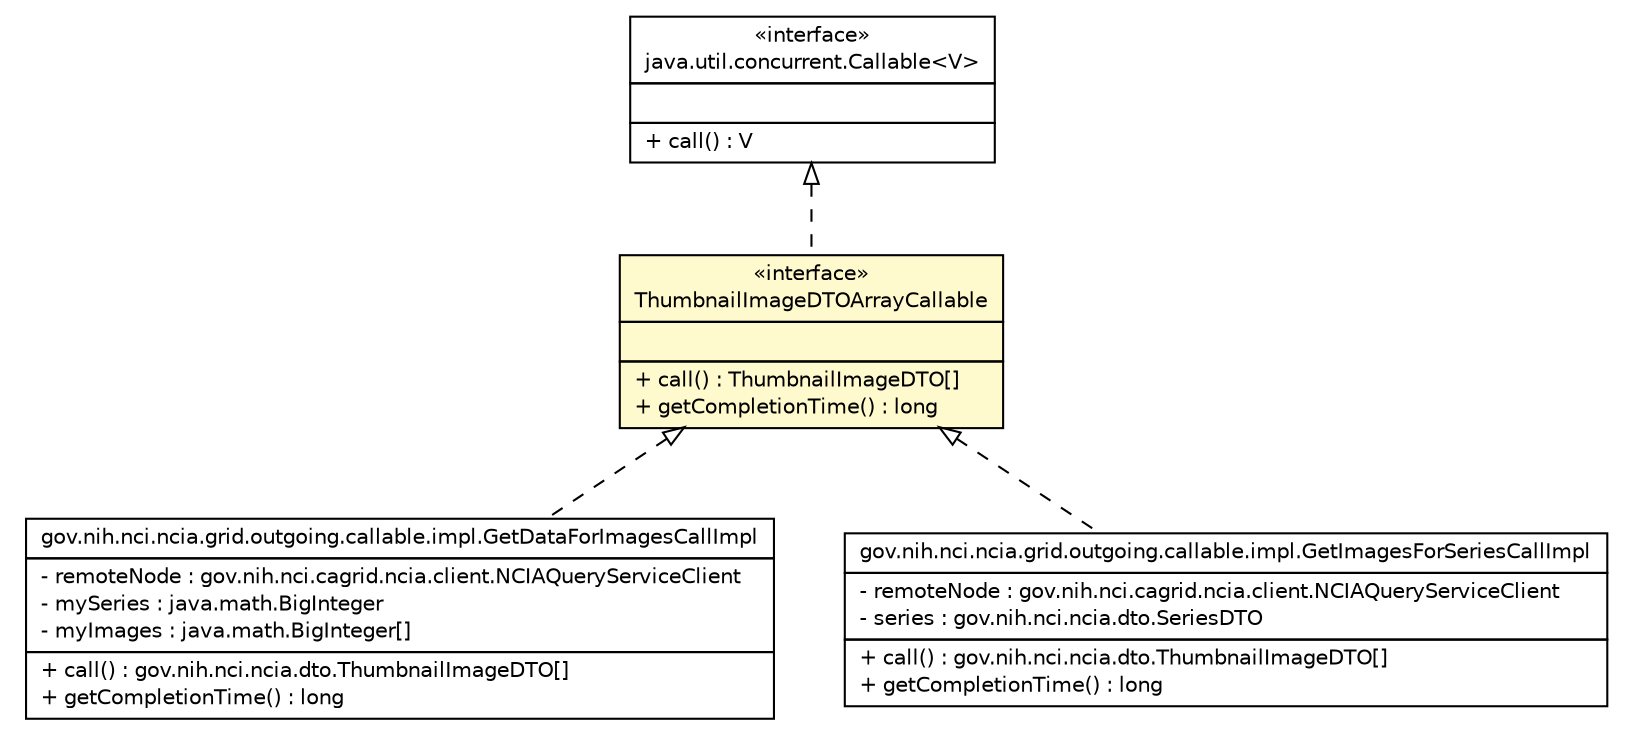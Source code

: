 #!/usr/local/bin/dot
#
# Class diagram 
# Generated by UmlGraph version 4.8 (http://www.spinellis.gr/sw/umlgraph)
#

digraph G {
	edge [fontname="Helvetica",fontsize=10,labelfontname="Helvetica",labelfontsize=10];
	node [fontname="Helvetica",fontsize=10,shape=plaintext];
	// gov.nih.nci.ncia.grid.outgoing.callable.ThumbnailImageDTOArrayCallable
	c35244 [label=<<table border="0" cellborder="1" cellspacing="0" cellpadding="2" port="p" bgcolor="lemonChiffon" href="./ThumbnailImageDTOArrayCallable.html">
		<tr><td><table border="0" cellspacing="0" cellpadding="1">
			<tr><td> &laquo;interface&raquo; </td></tr>
			<tr><td> ThumbnailImageDTOArrayCallable </td></tr>
		</table></td></tr>
		<tr><td><table border="0" cellspacing="0" cellpadding="1">
			<tr><td align="left">  </td></tr>
		</table></td></tr>
		<tr><td><table border="0" cellspacing="0" cellpadding="1">
			<tr><td align="left"> + call() : ThumbnailImageDTO[] </td></tr>
			<tr><td align="left"> + getCompletionTime() : long </td></tr>
		</table></td></tr>
		</table>>, fontname="Helvetica", fontcolor="black", fontsize=10.0];
	// gov.nih.nci.ncia.grid.outgoing.callable.impl.GetDataForImagesCallImpl
	c35247 [label=<<table border="0" cellborder="1" cellspacing="0" cellpadding="2" port="p" href="./impl/GetDataForImagesCallImpl.html">
		<tr><td><table border="0" cellspacing="0" cellpadding="1">
			<tr><td> gov.nih.nci.ncia.grid.outgoing.callable.impl.GetDataForImagesCallImpl </td></tr>
		</table></td></tr>
		<tr><td><table border="0" cellspacing="0" cellpadding="1">
			<tr><td align="left"> - remoteNode : gov.nih.nci.cagrid.ncia.client.NCIAQueryServiceClient </td></tr>
			<tr><td align="left"> - mySeries : java.math.BigInteger </td></tr>
			<tr><td align="left"> - myImages : java.math.BigInteger[] </td></tr>
		</table></td></tr>
		<tr><td><table border="0" cellspacing="0" cellpadding="1">
			<tr><td align="left"> + call() : gov.nih.nci.ncia.dto.ThumbnailImageDTO[] </td></tr>
			<tr><td align="left"> + getCompletionTime() : long </td></tr>
		</table></td></tr>
		</table>>, fontname="Helvetica", fontcolor="black", fontsize=10.0];
	// gov.nih.nci.ncia.grid.outgoing.callable.impl.GetImagesForSeriesCallImpl
	c35250 [label=<<table border="0" cellborder="1" cellspacing="0" cellpadding="2" port="p" href="./impl/GetImagesForSeriesCallImpl.html">
		<tr><td><table border="0" cellspacing="0" cellpadding="1">
			<tr><td> gov.nih.nci.ncia.grid.outgoing.callable.impl.GetImagesForSeriesCallImpl </td></tr>
		</table></td></tr>
		<tr><td><table border="0" cellspacing="0" cellpadding="1">
			<tr><td align="left"> - remoteNode : gov.nih.nci.cagrid.ncia.client.NCIAQueryServiceClient </td></tr>
			<tr><td align="left"> - series : gov.nih.nci.ncia.dto.SeriesDTO </td></tr>
		</table></td></tr>
		<tr><td><table border="0" cellspacing="0" cellpadding="1">
			<tr><td align="left"> + call() : gov.nih.nci.ncia.dto.ThumbnailImageDTO[] </td></tr>
			<tr><td align="left"> + getCompletionTime() : long </td></tr>
		</table></td></tr>
		</table>>, fontname="Helvetica", fontcolor="black", fontsize=10.0];
	//gov.nih.nci.ncia.grid.outgoing.callable.ThumbnailImageDTOArrayCallable implements java.util.concurrent.Callable<V>
	c35384:p -> c35244:p [dir=back,arrowtail=empty,style=dashed];
	//gov.nih.nci.ncia.grid.outgoing.callable.impl.GetDataForImagesCallImpl implements gov.nih.nci.ncia.grid.outgoing.callable.ThumbnailImageDTOArrayCallable
	c35244:p -> c35247:p [dir=back,arrowtail=empty,style=dashed];
	//gov.nih.nci.ncia.grid.outgoing.callable.impl.GetImagesForSeriesCallImpl implements gov.nih.nci.ncia.grid.outgoing.callable.ThumbnailImageDTOArrayCallable
	c35244:p -> c35250:p [dir=back,arrowtail=empty,style=dashed];
	// java.util.concurrent.Callable<V>
	c35384 [label=<<table border="0" cellborder="1" cellspacing="0" cellpadding="2" port="p" href="http://java.sun.com/j2se/1.4.2/docs/api/java/util/concurrent/Callable.html">
		<tr><td><table border="0" cellspacing="0" cellpadding="1">
			<tr><td> &laquo;interface&raquo; </td></tr>
			<tr><td> java.util.concurrent.Callable&lt;V&gt; </td></tr>
		</table></td></tr>
		<tr><td><table border="0" cellspacing="0" cellpadding="1">
			<tr><td align="left">  </td></tr>
		</table></td></tr>
		<tr><td><table border="0" cellspacing="0" cellpadding="1">
			<tr><td align="left"> + call() : V </td></tr>
		</table></td></tr>
		</table>>, fontname="Helvetica", fontcolor="black", fontsize=10.0];
}

